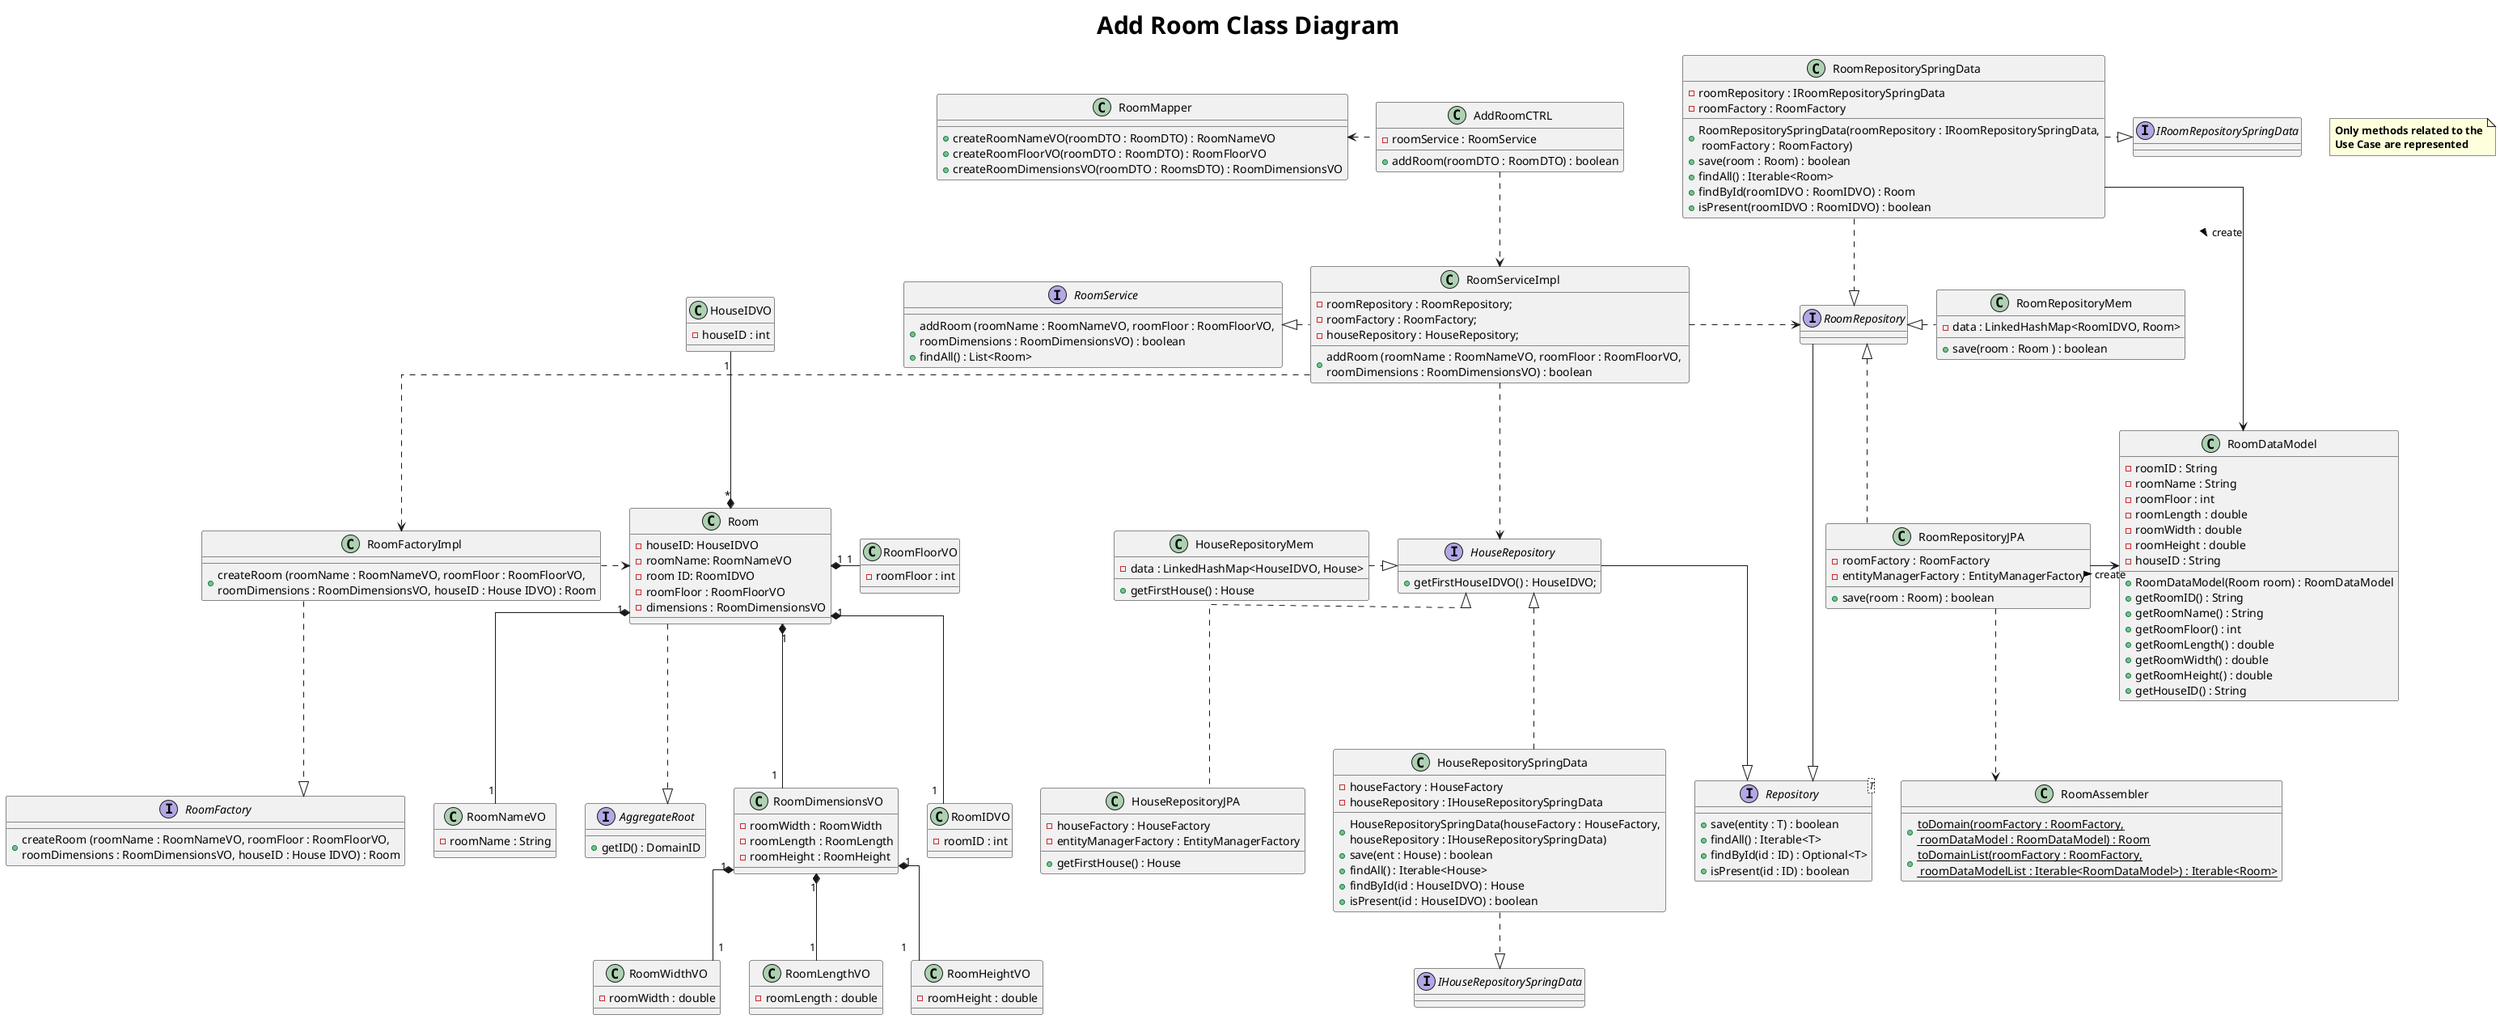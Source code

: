 Add Room Class Diagram

@startuml

title <size: 30> Add Room Class Diagram
note "<b>Only methods related to the\n<b>Use Case are represented" as N1
skinparam linetype ortho

interface Repository <T> {
    + save(entity : T) : boolean
    + findAll() : Iterable<T>
    + findById(id : ID) : Optional<T>
    + isPresent(id : ID) : boolean
}

interface HouseRepository {
    + getFirstHouseIDVO() : HouseIDVO;
}

interface RoomRepository {
}

interface RoomService{
    + addRoom (roomName : RoomNameVO, roomFloor : RoomFloorVO, \nroomDimensions : RoomDimensionsVO) : boolean
    + findAll() : List<Room>
}

interface AggregateRoot{
    + getID() : DomainID
}

class RoomMapper {
    + createRoomNameVO(roomDTO : RoomDTO) : RoomNameVO
    + createRoomFloorVO(roomDTO : RoomDTO) : RoomFloorVO
    + createRoomDimensionsVO(roomDTO : RoomsDTO) : RoomDimensionsVO
}


class AddRoomCTRL {
    - roomService : RoomService
    + addRoom(roomDTO : RoomDTO) : boolean
}

class RoomServiceImpl {
    - roomRepository : RoomRepository;
    - roomFactory : RoomFactory;
    - houseRepository : HouseRepository;
    + addRoom (roomName : RoomNameVO, roomFloor : RoomFloorVO, \nroomDimensions : RoomDimensionsVO) : boolean
}

class Room {
    - houseID: HouseIDVO
    - roomName: RoomNameVO
    - room ID: RoomIDVO
    - roomFloor : RoomFloorVO
    - dimensions : RoomDimensionsVO
}

class RoomDimensionsVO{
     - roomWidth : RoomWidth
     - roomLength : RoomLength
     - roomHeight : RoomHeight
}

class RoomWidthVO{
     - roomWidth : double
}

class RoomLengthVO{
     - roomLength : double
}

class RoomHeightVO{
     - roomHeight : double
}

class RoomIDVO{
     - roomID : int
}

class RoomNameVO{
     - roomName : String
}

class RoomFloorVO{
     - roomFloor : int
}

class HouseIDVO{
     - houseID : int
}
class HouseRepositoryMem{
    - data : LinkedHashMap<HouseIDVO, House>
    + getFirstHouse() : House
}

class RoomFactoryImpl{
    + createRoom (roomName : RoomNameVO, roomFloor : RoomFloorVO, \nroomDimensions : RoomDimensionsVO, houseID : House IDVO) : Room
}

interface RoomFactory {
    + createRoom (roomName : RoomNameVO, roomFloor : RoomFloorVO, \nroomDimensions : RoomDimensionsVO, houseID : House IDVO) : Room
}
class RoomRepositoryMem{
    - data : LinkedHashMap<RoomIDVO, Room>
    + save(room : Room ) : boolean
}

class HouseRepositoryJPA {
- houseFactory : HouseFactory
- entityManagerFactory : EntityManagerFactory
+ getFirstHouse() : House
}

class RoomRepositoryJPA {
- roomFactory : RoomFactory
- entityManagerFactory : EntityManagerFactory
+ save(room : Room) : boolean
}

class RoomDataModel {
- roomID : String
- roomName : String
- roomFloor : int
- roomLength : double
- roomWidth : double
- roomHeight : double
- houseID : String
+ RoomDataModel(Room room) : RoomDataModel
+ getRoomID() : String
+ getRoomName() : String
+ getRoomFloor() : int
+ getRoomLength() : double
+ getRoomWidth() : double
+ getRoomHeight() : double
+ getHouseID() : String
}

class RoomAssembler {
{static} + toDomain(roomFactory : RoomFactory,\n roomDataModel : RoomDataModel) : Room
{static} + toDomainList(roomFactory : RoomFactory,\n roomDataModelList : Iterable<RoomDataModel>) : Iterable<Room>
}

interface IHouseRepositorySpringData {
}

class HouseRepositorySpringData {
    - houseFactory : HouseFactory
    - houseRepository : IHouseRepositorySpringData
    + HouseRepositorySpringData(houseFactory : HouseFactory,\nhouseRepository : IHouseRepositorySpringData)
    + save(ent : House) : boolean
    + findAll() : Iterable<House>
    + findById(id : HouseIDVO) : House
    + isPresent(id : HouseIDVO) : boolean
}

interface IRoomRepositorySpringData {
}

class RoomRepositorySpringData {
    - roomRepository : IRoomRepositorySpringData
    - roomFactory : RoomFactory
    + RoomRepositorySpringData(roomRepository : IRoomRepositorySpringData,\n roomFactory : RoomFactory)
    + save(room : Room) : boolean
    + findAll() : Iterable<Room>
    + findById(roomIDVO : RoomIDVO) : Room
    + isPresent(roomIDVO : RoomIDVO) : boolean
}

AddRoomCTRL ..left> RoomMapper
AddRoomCTRL ..> RoomServiceImpl
RoomServiceImpl ..down> RoomFactoryImpl
RoomServiceImpl ..down> HouseRepository
RoomServiceImpl ..right> RoomRepository
RoomFactoryImpl ..right> Room
RoomFactoryImpl ..|> RoomFactory
HouseRepository <|.left HouseRepositoryMem
RoomRepository <|.down RoomRepositoryMem
HouseRepository --|> Repository
RoomRepository --|> Repository
RoomServiceImpl ..left|> RoomService
HouseRepository <|.. HouseRepositoryJPA
RoomRepository <|..down RoomRepositoryJPA
RoomRepositoryJPA ..> RoomAssembler
RoomRepositoryJPA -> RoomDataModel : create >
HouseRepository <|.. HouseRepositorySpringData
HouseRepositorySpringData -down.|> IHouseRepositorySpringData
RoomRepository <|.-up RoomRepositorySpringData
RoomRepositorySpringData -right.|> IRoomRepositorySpringData
RoomRepositorySpringData -> RoomDataModel : create >

' Aggregation relationships
Room "1" *--down "1" RoomNameVO
Room "1" *--down "1" RoomIDVO
Room "1" *--right "1" RoomFloorVO
Room "1" *--down "1" RoomDimensionsVO
Room "*" *--up "1" HouseIDVO
Room ..|> AggregateRoot
RoomDimensionsVO "1" *-- "1" RoomLengthVO
RoomDimensionsVO "1" *-- "1" RoomWidthVO
RoomDimensionsVO "1" *-- "1" RoomHeightVO

@enduml